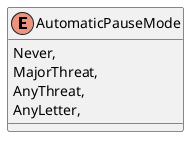 @startuml
enum AutomaticPauseMode {
    Never,
    MajorThreat,
    AnyThreat,
    AnyLetter,
}
@enduml
